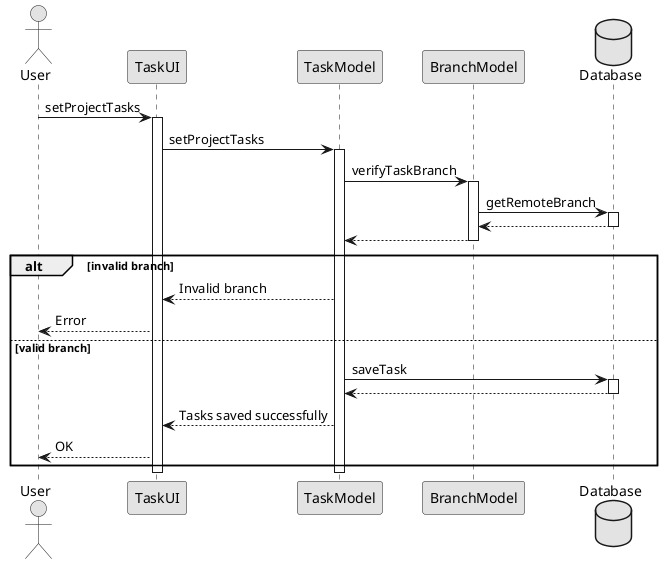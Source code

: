 @startuml sequence_diagram3
skinparam monochrome true
actor User as user
participant "TaskUI" as i1
participant "TaskModel" as a1
participant "BranchModel" as a2
database "Database" as db

user -> i1: setProjectTasks
activate i1

i1 -> a1: setProjectTasks
activate a1

a1 -> a2: verifyTaskBranch
activate a2
a2 -> db: getRemoteBranch
activate db
db --> a2
deactivate db
a2 --> a1
deactivate a2

alt invalid branch
    a1 --> i1: Invalid branch
    i1 --> user: Error
else valid branch
    a1 -> db: saveTask
    activate db
    db --> a1
    deactivate db
    a1 --> i1: Tasks saved successfully
    i1 --> user: OK
end

deactivate a1
deactivate i1

@enduml